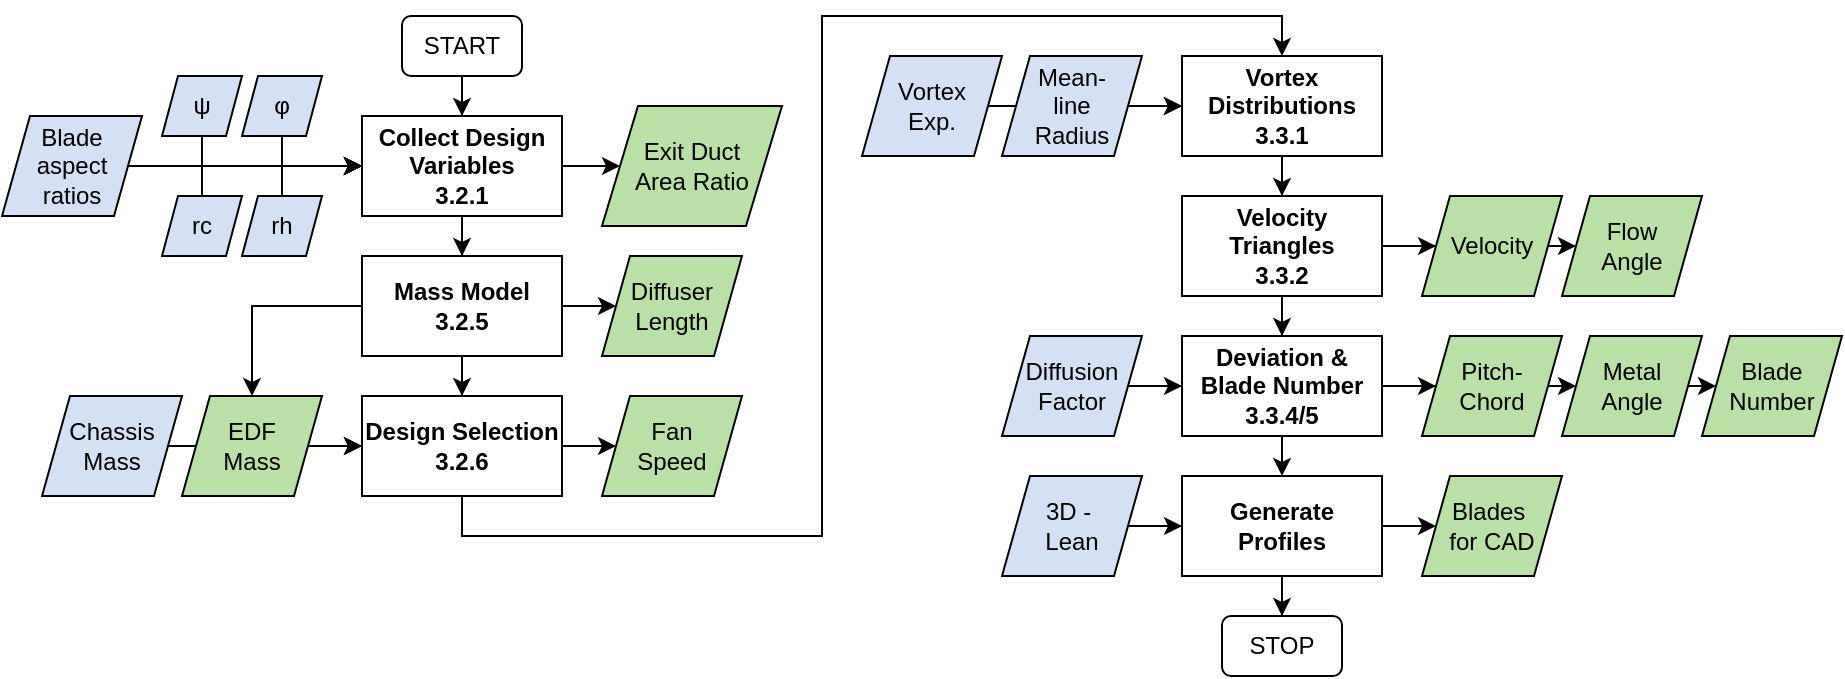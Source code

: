 <mxfile version="13.1.3" type="device"><diagram id="C5RBs43oDa-KdzZeNtuy" name="Page-1"><mxGraphModel dx="1666" dy="819" grid="1" gridSize="10" guides="1" tooltips="1" connect="1" arrows="1" fold="1" page="1" pageScale="1" pageWidth="1169" pageHeight="827" math="0" shadow="0"><root><mxCell id="WIyWlLk6GJQsqaUBKTNV-0"/><mxCell id="WIyWlLk6GJQsqaUBKTNV-1" parent="WIyWlLk6GJQsqaUBKTNV-0"/><mxCell id="E_9APdOkbn6zestZsWgq-11" style="edgeStyle=orthogonalEdgeStyle;rounded=0;orthogonalLoop=1;jettySize=auto;html=1;entryX=0.5;entryY=0;entryDx=0;entryDy=0;" parent="WIyWlLk6GJQsqaUBKTNV-1" source="WIyWlLk6GJQsqaUBKTNV-3" target="E_9APdOkbn6zestZsWgq-1" edge="1"><mxGeometry relative="1" as="geometry"/></mxCell><mxCell id="WIyWlLk6GJQsqaUBKTNV-3" value="START" style="rounded=1;whiteSpace=wrap;html=1;fontSize=12;glass=0;strokeWidth=1;shadow=0;" parent="WIyWlLk6GJQsqaUBKTNV-1" vertex="1"><mxGeometry x="310" y="90" width="60" height="30" as="geometry"/></mxCell><mxCell id="E_9APdOkbn6zestZsWgq-17" style="edgeStyle=orthogonalEdgeStyle;rounded=0;orthogonalLoop=1;jettySize=auto;html=1;entryX=0.5;entryY=0;entryDx=0;entryDy=0;" parent="WIyWlLk6GJQsqaUBKTNV-1" source="E_9APdOkbn6zestZsWgq-1" target="E_9APdOkbn6zestZsWgq-16" edge="1"><mxGeometry relative="1" as="geometry"/></mxCell><mxCell id="E_9APdOkbn6zestZsWgq-55" style="edgeStyle=orthogonalEdgeStyle;rounded=0;orthogonalLoop=1;jettySize=auto;html=1;entryX=0;entryY=0.5;entryDx=0;entryDy=0;" parent="WIyWlLk6GJQsqaUBKTNV-1" source="E_9APdOkbn6zestZsWgq-1" target="E_9APdOkbn6zestZsWgq-54" edge="1"><mxGeometry relative="1" as="geometry"/></mxCell><mxCell id="E_9APdOkbn6zestZsWgq-1" value="&lt;b&gt;Collect Design Variables&lt;br&gt;3.2.1&lt;br&gt;&lt;/b&gt;" style="rounded=0;whiteSpace=wrap;html=1;fillColor=#FFFFFF;" parent="WIyWlLk6GJQsqaUBKTNV-1" vertex="1"><mxGeometry x="290" y="140" width="100" height="50" as="geometry"/></mxCell><mxCell id="IiVF3UqVm0h7g42c3giN-7" value="" style="edgeStyle=orthogonalEdgeStyle;rounded=0;orthogonalLoop=1;jettySize=auto;html=1;" parent="WIyWlLk6GJQsqaUBKTNV-1" source="E_9APdOkbn6zestZsWgq-2" target="E_9APdOkbn6zestZsWgq-1" edge="1"><mxGeometry relative="1" as="geometry"><mxPoint x="250" y="100" as="targetPoint"/><Array as="points"><mxPoint x="250" y="165"/></Array></mxGeometry></mxCell><mxCell id="E_9APdOkbn6zestZsWgq-2" value="rh" style="shape=parallelogram;perimeter=parallelogramPerimeter;whiteSpace=wrap;html=1;fillColor=#D4E1F5;" parent="WIyWlLk6GJQsqaUBKTNV-1" vertex="1"><mxGeometry x="230" y="180" width="40" height="30" as="geometry"/></mxCell><mxCell id="IiVF3UqVm0h7g42c3giN-9" style="edgeStyle=orthogonalEdgeStyle;rounded=0;orthogonalLoop=1;jettySize=auto;html=1;" parent="WIyWlLk6GJQsqaUBKTNV-1" source="E_9APdOkbn6zestZsWgq-3" target="E_9APdOkbn6zestZsWgq-1" edge="1"><mxGeometry relative="1" as="geometry"><Array as="points"><mxPoint x="210" y="165"/></Array></mxGeometry></mxCell><mxCell id="E_9APdOkbn6zestZsWgq-3" value="&lt;span style=&quot;font-family: sans-serif ; font-size: 12.092px&quot;&gt;ψ&lt;/span&gt;" style="shape=parallelogram;perimeter=parallelogramPerimeter;whiteSpace=wrap;html=1;fillColor=#D4E1F5;" parent="WIyWlLk6GJQsqaUBKTNV-1" vertex="1"><mxGeometry x="190" y="120" width="40" height="30" as="geometry"/></mxCell><mxCell id="IiVF3UqVm0h7g42c3giN-4" style="edgeStyle=orthogonalEdgeStyle;rounded=0;orthogonalLoop=1;jettySize=auto;html=1;entryX=0;entryY=0.5;entryDx=0;entryDy=0;" parent="WIyWlLk6GJQsqaUBKTNV-1" source="E_9APdOkbn6zestZsWgq-4" target="E_9APdOkbn6zestZsWgq-1" edge="1"><mxGeometry relative="1" as="geometry"><Array as="points"><mxPoint x="250" y="165"/></Array></mxGeometry></mxCell><mxCell id="E_9APdOkbn6zestZsWgq-4" value="&lt;span style=&quot;font-family: sans-serif ; font-size: 12.092px&quot;&gt;φ&lt;/span&gt;" style="shape=parallelogram;perimeter=parallelogramPerimeter;whiteSpace=wrap;html=1;fillColor=#D4E1F5;" parent="WIyWlLk6GJQsqaUBKTNV-1" vertex="1"><mxGeometry x="230" y="120" width="40" height="30" as="geometry"/></mxCell><mxCell id="IiVF3UqVm0h7g42c3giN-10" style="edgeStyle=orthogonalEdgeStyle;rounded=0;orthogonalLoop=1;jettySize=auto;html=1;" parent="WIyWlLk6GJQsqaUBKTNV-1" source="E_9APdOkbn6zestZsWgq-12" target="E_9APdOkbn6zestZsWgq-1" edge="1"><mxGeometry relative="1" as="geometry"/></mxCell><mxCell id="E_9APdOkbn6zestZsWgq-12" value="Blade aspect ratios&lt;br&gt;" style="shape=parallelogram;perimeter=parallelogramPerimeter;whiteSpace=wrap;html=1;fillColor=#D4E1F5;" parent="WIyWlLk6GJQsqaUBKTNV-1" vertex="1"><mxGeometry x="110" y="140" width="70" height="50" as="geometry"/></mxCell><mxCell id="E_9APdOkbn6zestZsWgq-21" style="edgeStyle=orthogonalEdgeStyle;rounded=0;orthogonalLoop=1;jettySize=auto;html=1;entryX=0.5;entryY=0;entryDx=0;entryDy=0;" parent="WIyWlLk6GJQsqaUBKTNV-1" source="E_9APdOkbn6zestZsWgq-16" target="E_9APdOkbn6zestZsWgq-20" edge="1"><mxGeometry relative="1" as="geometry"/></mxCell><mxCell id="E_9APdOkbn6zestZsWgq-48" style="edgeStyle=orthogonalEdgeStyle;rounded=0;orthogonalLoop=1;jettySize=auto;html=1;" parent="WIyWlLk6GJQsqaUBKTNV-1" source="E_9APdOkbn6zestZsWgq-16" target="E_9APdOkbn6zestZsWgq-45" edge="1"><mxGeometry relative="1" as="geometry"/></mxCell><mxCell id="E_9APdOkbn6zestZsWgq-52" style="edgeStyle=orthogonalEdgeStyle;rounded=0;orthogonalLoop=1;jettySize=auto;html=1;entryX=0.5;entryY=0;entryDx=0;entryDy=0;" parent="WIyWlLk6GJQsqaUBKTNV-1" source="E_9APdOkbn6zestZsWgq-16" target="E_9APdOkbn6zestZsWgq-18" edge="1"><mxGeometry relative="1" as="geometry"/></mxCell><mxCell id="E_9APdOkbn6zestZsWgq-16" value="&lt;b&gt;Mass Model&lt;br&gt;3.2.5&lt;br&gt;&lt;/b&gt;" style="rounded=0;whiteSpace=wrap;html=1;" parent="WIyWlLk6GJQsqaUBKTNV-1" vertex="1"><mxGeometry x="290" y="210" width="100" height="50" as="geometry"/></mxCell><mxCell id="E_9APdOkbn6zestZsWgq-61" style="edgeStyle=orthogonalEdgeStyle;rounded=0;orthogonalLoop=1;jettySize=auto;html=1;" parent="WIyWlLk6GJQsqaUBKTNV-1" source="E_9APdOkbn6zestZsWgq-18" target="E_9APdOkbn6zestZsWgq-20" edge="1"><mxGeometry relative="1" as="geometry"/></mxCell><mxCell id="E_9APdOkbn6zestZsWgq-25" style="edgeStyle=orthogonalEdgeStyle;rounded=0;orthogonalLoop=1;jettySize=auto;html=1;entryX=0;entryY=0.5;entryDx=0;entryDy=0;" parent="WIyWlLk6GJQsqaUBKTNV-1" source="E_9APdOkbn6zestZsWgq-20" target="E_9APdOkbn6zestZsWgq-24" edge="1"><mxGeometry relative="1" as="geometry"/></mxCell><mxCell id="E_9APdOkbn6zestZsWgq-65" style="edgeStyle=orthogonalEdgeStyle;rounded=0;orthogonalLoop=1;jettySize=auto;html=1;" parent="WIyWlLk6GJQsqaUBKTNV-1" source="E_9APdOkbn6zestZsWgq-20" target="E_9APdOkbn6zestZsWgq-26" edge="1"><mxGeometry relative="1" as="geometry"><Array as="points"><mxPoint x="340" y="350"/><mxPoint x="520" y="350"/><mxPoint x="520" y="90"/><mxPoint x="750" y="90"/></Array></mxGeometry></mxCell><mxCell id="E_9APdOkbn6zestZsWgq-20" value="&lt;b&gt;Design Selection&lt;br&gt;3.2.6&lt;br&gt;&lt;/b&gt;" style="rounded=0;whiteSpace=wrap;html=1;" parent="WIyWlLk6GJQsqaUBKTNV-1" vertex="1"><mxGeometry x="290" y="280" width="100" height="50" as="geometry"/></mxCell><mxCell id="E_9APdOkbn6zestZsWgq-24" value="Fan&lt;br&gt;Speed" style="shape=parallelogram;perimeter=parallelogramPerimeter;whiteSpace=wrap;html=1;fillColor=#B9E0A5;" parent="WIyWlLk6GJQsqaUBKTNV-1" vertex="1"><mxGeometry x="410" y="280" width="70" height="50" as="geometry"/></mxCell><mxCell id="E_9APdOkbn6zestZsWgq-57" style="edgeStyle=orthogonalEdgeStyle;rounded=0;orthogonalLoop=1;jettySize=auto;html=1;" parent="WIyWlLk6GJQsqaUBKTNV-1" source="E_9APdOkbn6zestZsWgq-26" target="E_9APdOkbn6zestZsWgq-56" edge="1"><mxGeometry relative="1" as="geometry"/></mxCell><mxCell id="E_9APdOkbn6zestZsWgq-26" value="&lt;b&gt;Vortex Distributions&lt;br&gt;3.3.1&lt;br&gt;&lt;/b&gt;" style="rounded=0;whiteSpace=wrap;html=1;" parent="WIyWlLk6GJQsqaUBKTNV-1" vertex="1"><mxGeometry x="700" y="110" width="100" height="50" as="geometry"/></mxCell><mxCell id="E_9APdOkbn6zestZsWgq-64" style="edgeStyle=orthogonalEdgeStyle;rounded=0;orthogonalLoop=1;jettySize=auto;html=1;" parent="WIyWlLk6GJQsqaUBKTNV-1" source="E_9APdOkbn6zestZsWgq-33" target="E_9APdOkbn6zestZsWgq-26" edge="1"><mxGeometry relative="1" as="geometry"/></mxCell><mxCell id="E_9APdOkbn6zestZsWgq-33" value="Vortex&lt;br&gt;Exp." style="shape=parallelogram;perimeter=parallelogramPerimeter;whiteSpace=wrap;html=1;fillColor=#D4E1F5;" parent="WIyWlLk6GJQsqaUBKTNV-1" vertex="1"><mxGeometry x="540" y="110" width="70" height="50" as="geometry"/></mxCell><mxCell id="E_9APdOkbn6zestZsWgq-63" style="edgeStyle=orthogonalEdgeStyle;rounded=0;orthogonalLoop=1;jettySize=auto;html=1;" parent="WIyWlLk6GJQsqaUBKTNV-1" source="E_9APdOkbn6zestZsWgq-42" target="E_9APdOkbn6zestZsWgq-26" edge="1"><mxGeometry relative="1" as="geometry"/></mxCell><mxCell id="E_9APdOkbn6zestZsWgq-42" value="Mean-&lt;br&gt;line&lt;br&gt;Radius" style="shape=parallelogram;perimeter=parallelogramPerimeter;whiteSpace=wrap;html=1;fillColor=#D4E1F5;" parent="WIyWlLk6GJQsqaUBKTNV-1" vertex="1"><mxGeometry x="610" y="110" width="70" height="50" as="geometry"/></mxCell><mxCell id="E_9APdOkbn6zestZsWgq-45" value="Diffuser&lt;br&gt;Length" style="shape=parallelogram;perimeter=parallelogramPerimeter;whiteSpace=wrap;html=1;fillColor=#B9E0A5;" parent="WIyWlLk6GJQsqaUBKTNV-1" vertex="1"><mxGeometry x="410" y="210" width="70" height="50" as="geometry"/></mxCell><mxCell id="E_9APdOkbn6zestZsWgq-62" style="edgeStyle=orthogonalEdgeStyle;rounded=0;orthogonalLoop=1;jettySize=auto;html=1;" parent="WIyWlLk6GJQsqaUBKTNV-1" source="E_9APdOkbn6zestZsWgq-50" target="E_9APdOkbn6zestZsWgq-20" edge="1"><mxGeometry relative="1" as="geometry"/></mxCell><mxCell id="E_9APdOkbn6zestZsWgq-50" value="Chassis&lt;br&gt;Mass" style="shape=parallelogram;perimeter=parallelogramPerimeter;whiteSpace=wrap;html=1;fillColor=#D4E1F5;" parent="WIyWlLk6GJQsqaUBKTNV-1" vertex="1"><mxGeometry x="130" y="280" width="70" height="50" as="geometry"/></mxCell><mxCell id="E_9APdOkbn6zestZsWgq-54" value="&lt;span style=&quot;font-size: 12.092px&quot;&gt;Exit Duct&lt;br&gt;Area Ratio&lt;br&gt;&lt;/span&gt;" style="shape=parallelogram;perimeter=parallelogramPerimeter;whiteSpace=wrap;html=1;fillColor=#B9E0A5;" parent="WIyWlLk6GJQsqaUBKTNV-1" vertex="1"><mxGeometry x="410" y="135" width="90" height="60" as="geometry"/></mxCell><mxCell id="E_9APdOkbn6zestZsWgq-69" style="edgeStyle=orthogonalEdgeStyle;rounded=0;orthogonalLoop=1;jettySize=auto;html=1;" parent="WIyWlLk6GJQsqaUBKTNV-1" source="E_9APdOkbn6zestZsWgq-56" target="E_9APdOkbn6zestZsWgq-66" edge="1"><mxGeometry relative="1" as="geometry"/></mxCell><mxCell id="E_9APdOkbn6zestZsWgq-72" style="edgeStyle=orthogonalEdgeStyle;rounded=0;orthogonalLoop=1;jettySize=auto;html=1;" parent="WIyWlLk6GJQsqaUBKTNV-1" source="E_9APdOkbn6zestZsWgq-56" target="E_9APdOkbn6zestZsWgq-70" edge="1"><mxGeometry relative="1" as="geometry"/></mxCell><mxCell id="E_9APdOkbn6zestZsWgq-73" style="edgeStyle=orthogonalEdgeStyle;rounded=0;orthogonalLoop=1;jettySize=auto;html=1;" parent="WIyWlLk6GJQsqaUBKTNV-1" source="E_9APdOkbn6zestZsWgq-56" target="E_9APdOkbn6zestZsWgq-71" edge="1"><mxGeometry relative="1" as="geometry"/></mxCell><mxCell id="E_9APdOkbn6zestZsWgq-56" value="&lt;b&gt;Velocity&lt;br&gt;Triangles&lt;br&gt;3.3.2&lt;br&gt;&lt;/b&gt;" style="rounded=0;whiteSpace=wrap;html=1;" parent="WIyWlLk6GJQsqaUBKTNV-1" vertex="1"><mxGeometry x="700" y="180" width="100" height="50" as="geometry"/></mxCell><mxCell id="E_9APdOkbn6zestZsWgq-18" value="EDF&lt;br&gt;Mass" style="shape=parallelogram;perimeter=parallelogramPerimeter;whiteSpace=wrap;html=1;fillColor=#B9E0A5;" parent="WIyWlLk6GJQsqaUBKTNV-1" vertex="1"><mxGeometry x="200" y="280" width="70" height="50" as="geometry"/></mxCell><mxCell id="E_9APdOkbn6zestZsWgq-80" style="edgeStyle=orthogonalEdgeStyle;rounded=0;orthogonalLoop=1;jettySize=auto;html=1;" parent="WIyWlLk6GJQsqaUBKTNV-1" source="E_9APdOkbn6zestZsWgq-66" target="E_9APdOkbn6zestZsWgq-74" edge="1"><mxGeometry relative="1" as="geometry"/></mxCell><mxCell id="E_9APdOkbn6zestZsWgq-82" style="edgeStyle=orthogonalEdgeStyle;rounded=0;orthogonalLoop=1;jettySize=auto;html=1;" parent="WIyWlLk6GJQsqaUBKTNV-1" source="E_9APdOkbn6zestZsWgq-66" edge="1"><mxGeometry relative="1" as="geometry"><mxPoint x="750" y="320.0" as="targetPoint"/></mxGeometry></mxCell><mxCell id="E_9APdOkbn6zestZsWgq-83" style="edgeStyle=orthogonalEdgeStyle;rounded=0;orthogonalLoop=1;jettySize=auto;html=1;" parent="WIyWlLk6GJQsqaUBKTNV-1" source="E_9APdOkbn6zestZsWgq-66" target="E_9APdOkbn6zestZsWgq-76" edge="1"><mxGeometry relative="1" as="geometry"/></mxCell><mxCell id="E_9APdOkbn6zestZsWgq-66" value="&lt;b&gt;Deviation &amp;amp;&lt;br&gt;Blade Number&lt;br&gt;3.3.4/5&lt;br&gt;&lt;/b&gt;" style="rounded=0;whiteSpace=wrap;html=1;" parent="WIyWlLk6GJQsqaUBKTNV-1" vertex="1"><mxGeometry x="700" y="250" width="100" height="50" as="geometry"/></mxCell><mxCell id="E_9APdOkbn6zestZsWgq-68" style="edgeStyle=orthogonalEdgeStyle;rounded=0;orthogonalLoop=1;jettySize=auto;html=1;" parent="WIyWlLk6GJQsqaUBKTNV-1" source="E_9APdOkbn6zestZsWgq-67" target="E_9APdOkbn6zestZsWgq-66" edge="1"><mxGeometry relative="1" as="geometry"/></mxCell><mxCell id="E_9APdOkbn6zestZsWgq-67" value="Diffusion&lt;br&gt;Factor" style="shape=parallelogram;perimeter=parallelogramPerimeter;whiteSpace=wrap;html=1;fillColor=#D4E1F5;" parent="WIyWlLk6GJQsqaUBKTNV-1" vertex="1"><mxGeometry x="610" y="250" width="70" height="50" as="geometry"/></mxCell><mxCell id="E_9APdOkbn6zestZsWgq-70" value="Velocity" style="shape=parallelogram;perimeter=parallelogramPerimeter;whiteSpace=wrap;html=1;fillColor=#B9E0A5;" parent="WIyWlLk6GJQsqaUBKTNV-1" vertex="1"><mxGeometry x="820" y="180" width="70" height="50" as="geometry"/></mxCell><mxCell id="E_9APdOkbn6zestZsWgq-71" value="Flow&lt;br&gt;Angle" style="shape=parallelogram;perimeter=parallelogramPerimeter;whiteSpace=wrap;html=1;fillColor=#B9E0A5;" parent="WIyWlLk6GJQsqaUBKTNV-1" vertex="1"><mxGeometry x="890" y="180" width="70" height="50" as="geometry"/></mxCell><mxCell id="UR3G3mjqjWAoO4e20imT-1" style="edgeStyle=orthogonalEdgeStyle;rounded=0;orthogonalLoop=1;jettySize=auto;html=1;" edge="1" parent="WIyWlLk6GJQsqaUBKTNV-1" source="E_9APdOkbn6zestZsWgq-74" target="UR3G3mjqjWAoO4e20imT-0"><mxGeometry relative="1" as="geometry"><Array as="points"><mxPoint x="930" y="290"/><mxPoint x="930" y="290"/></Array></mxGeometry></mxCell><mxCell id="E_9APdOkbn6zestZsWgq-74" value="Metal&lt;br&gt;Angle" style="shape=parallelogram;perimeter=parallelogramPerimeter;whiteSpace=wrap;html=1;fillColor=#B9E0A5;" parent="WIyWlLk6GJQsqaUBKTNV-1" vertex="1"><mxGeometry x="890" y="250" width="70" height="50" as="geometry"/></mxCell><mxCell id="E_9APdOkbn6zestZsWgq-76" value="Pitch-&lt;br&gt;Chord" style="shape=parallelogram;perimeter=parallelogramPerimeter;whiteSpace=wrap;html=1;fillColor=#B9E0A5;" parent="WIyWlLk6GJQsqaUBKTNV-1" vertex="1"><mxGeometry x="820" y="250" width="70" height="50" as="geometry"/></mxCell><mxCell id="E_9APdOkbn6zestZsWgq-86" style="edgeStyle=orthogonalEdgeStyle;rounded=0;orthogonalLoop=1;jettySize=auto;html=1;entryX=0;entryY=0.5;entryDx=0;entryDy=0;" parent="WIyWlLk6GJQsqaUBKTNV-1" source="E_9APdOkbn6zestZsWgq-84" target="E_9APdOkbn6zestZsWgq-85" edge="1"><mxGeometry relative="1" as="geometry"/></mxCell><mxCell id="E_9APdOkbn6zestZsWgq-90" style="edgeStyle=orthogonalEdgeStyle;rounded=0;orthogonalLoop=1;jettySize=auto;html=1;" parent="WIyWlLk6GJQsqaUBKTNV-1" source="E_9APdOkbn6zestZsWgq-84" target="E_9APdOkbn6zestZsWgq-89" edge="1"><mxGeometry relative="1" as="geometry"/></mxCell><mxCell id="E_9APdOkbn6zestZsWgq-84" value="&lt;b&gt;Generate&lt;br&gt;Profiles&lt;br&gt;&lt;/b&gt;" style="rounded=0;whiteSpace=wrap;html=1;" parent="WIyWlLk6GJQsqaUBKTNV-1" vertex="1"><mxGeometry x="700" y="320" width="100" height="50" as="geometry"/></mxCell><mxCell id="E_9APdOkbn6zestZsWgq-85" value="Blades&amp;nbsp;&lt;br&gt;for CAD" style="shape=parallelogram;perimeter=parallelogramPerimeter;whiteSpace=wrap;html=1;fillColor=#B9E0A5;" parent="WIyWlLk6GJQsqaUBKTNV-1" vertex="1"><mxGeometry x="820" y="320" width="70" height="50" as="geometry"/></mxCell><mxCell id="E_9APdOkbn6zestZsWgq-88" style="edgeStyle=orthogonalEdgeStyle;rounded=0;orthogonalLoop=1;jettySize=auto;html=1;" parent="WIyWlLk6GJQsqaUBKTNV-1" source="E_9APdOkbn6zestZsWgq-87" target="E_9APdOkbn6zestZsWgq-84" edge="1"><mxGeometry relative="1" as="geometry"/></mxCell><mxCell id="E_9APdOkbn6zestZsWgq-87" value="3D -&amp;nbsp;&lt;br&gt;Lean" style="shape=parallelogram;perimeter=parallelogramPerimeter;whiteSpace=wrap;html=1;fillColor=#D4E1F5;" parent="WIyWlLk6GJQsqaUBKTNV-1" vertex="1"><mxGeometry x="610" y="320" width="70" height="50" as="geometry"/></mxCell><mxCell id="E_9APdOkbn6zestZsWgq-89" value="STOP" style="rounded=1;whiteSpace=wrap;html=1;fontSize=12;glass=0;strokeWidth=1;shadow=0;" parent="WIyWlLk6GJQsqaUBKTNV-1" vertex="1"><mxGeometry x="720" y="390" width="60" height="30" as="geometry"/></mxCell><mxCell id="IiVF3UqVm0h7g42c3giN-8" style="edgeStyle=orthogonalEdgeStyle;rounded=0;orthogonalLoop=1;jettySize=auto;html=1;" parent="WIyWlLk6GJQsqaUBKTNV-1" source="E_9APdOkbn6zestZsWgq-0" target="E_9APdOkbn6zestZsWgq-1" edge="1"><mxGeometry relative="1" as="geometry"><Array as="points"><mxPoint x="210" y="165"/></Array></mxGeometry></mxCell><mxCell id="E_9APdOkbn6zestZsWgq-0" value="rc" style="shape=parallelogram;perimeter=parallelogramPerimeter;whiteSpace=wrap;html=1;fillColor=#D4E1F5;" parent="WIyWlLk6GJQsqaUBKTNV-1" vertex="1"><mxGeometry x="190" y="180" width="40" height="30" as="geometry"/></mxCell><mxCell id="UR3G3mjqjWAoO4e20imT-0" value="Blade Number" style="shape=parallelogram;perimeter=parallelogramPerimeter;whiteSpace=wrap;html=1;fillColor=#B9E0A5;" vertex="1" parent="WIyWlLk6GJQsqaUBKTNV-1"><mxGeometry x="960" y="250" width="70" height="50" as="geometry"/></mxCell></root></mxGraphModel></diagram></mxfile>